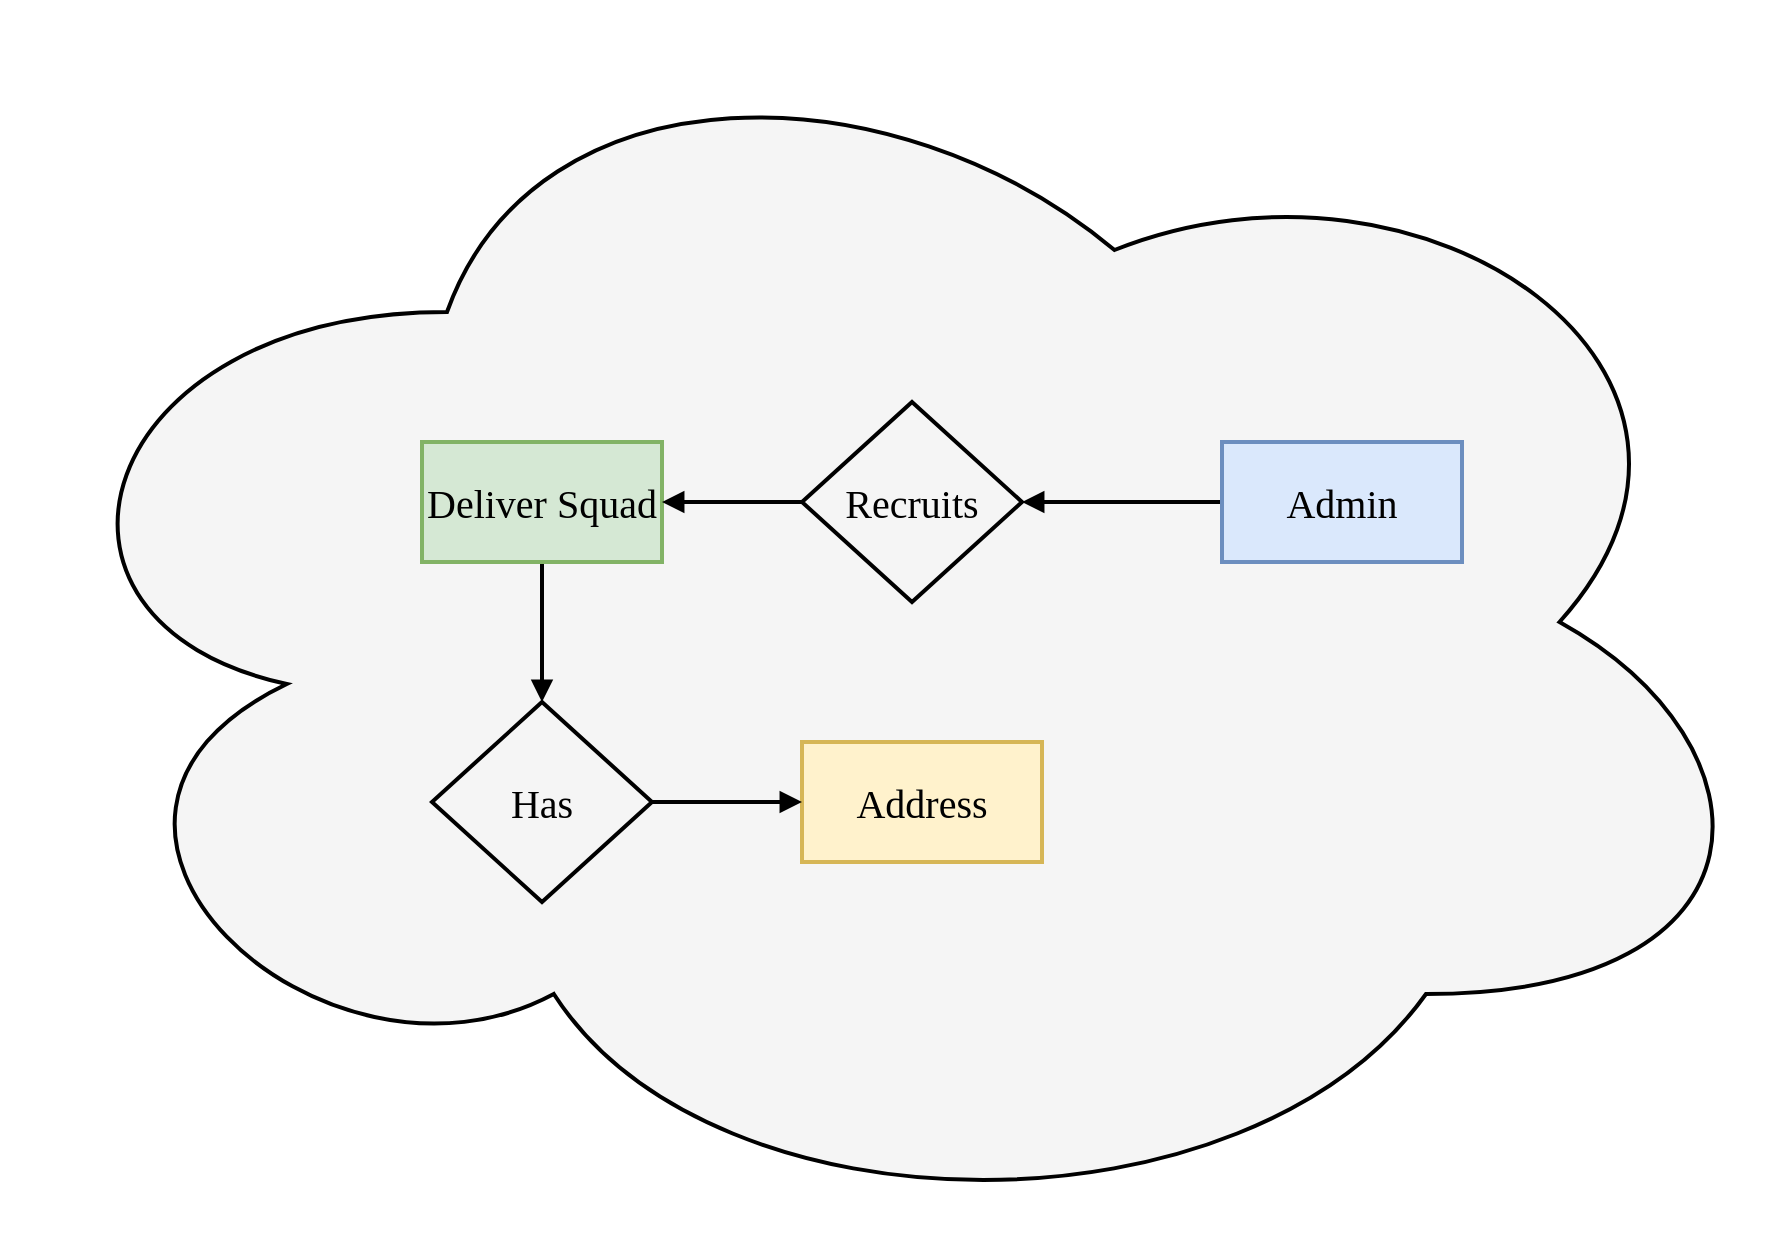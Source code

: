 <mxfile>
    <diagram id="R2lEEEUBdFMjLlhIrx00" name="Page-1">
        <mxGraphModel dx="3630" dy="3830" grid="1" gridSize="10" guides="1" tooltips="1" connect="1" arrows="1" fold="1" page="1" pageScale="1" pageWidth="850" pageHeight="1100" math="0" shadow="0" extFonts="Permanent Marker^https://fonts.googleapis.com/css?family=Permanent+Marker">
            <root>
                <mxCell id="0"/>
                <mxCell id="1" parent="0"/>
                <mxCell id="125" value="" style="ellipse;shape=cloud;whiteSpace=wrap;html=1;fillColor=#f5f5f5;fontColor=#CC0066;strokeColor=#000000;strokeWidth=2;labelPosition=center;verticalLabelPosition=top;align=center;verticalAlign=bottom;fontSize=20;" parent="1" vertex="1">
                    <mxGeometry x="-560" y="-30" width="890" height="620" as="geometry"/>
                </mxCell>
                <mxCell id="126" style="edgeStyle=none;html=1;exitX=0.5;exitY=1;exitDx=0;exitDy=0;entryX=0.5;entryY=0;entryDx=0;entryDy=0;strokeWidth=2;endArrow=block;endFill=1;" parent="1" source="127" target="134" edge="1">
                    <mxGeometry relative="1" as="geometry"/>
                </mxCell>
                <mxCell id="127" value="Deliver Squad" style="rounded=0;whiteSpace=wrap;html=1;labelBackgroundColor=none;labelBorderColor=none;spacing=0;fontSize=20;fillColor=#d5e8d4;strokeColor=#82b366;sketch=0;glass=0;fontFamily=Verdana;strokeWidth=2;" parent="1" vertex="1">
                    <mxGeometry x="-350" y="190" width="120" height="60" as="geometry"/>
                </mxCell>
                <mxCell id="128" value="Address" style="rounded=0;whiteSpace=wrap;html=1;labelBackgroundColor=none;labelBorderColor=none;spacing=0;fontSize=20;fillColor=#fff2cc;strokeColor=#d6b656;sketch=0;glass=0;fontFamily=Verdana;strokeWidth=2;" parent="1" vertex="1">
                    <mxGeometry x="-160" y="340" width="120" height="60" as="geometry"/>
                </mxCell>
                <mxCell id="129" style="edgeStyle=none;html=1;exitX=0;exitY=0.5;exitDx=0;exitDy=0;entryX=1;entryY=0.5;entryDx=0;entryDy=0;strokeWidth=2;endArrow=block;endFill=1;" parent="1" source="130" target="132" edge="1">
                    <mxGeometry relative="1" as="geometry"/>
                </mxCell>
                <mxCell id="130" value="Admin" style="rounded=0;whiteSpace=wrap;html=1;labelBackgroundColor=none;labelBorderColor=none;spacing=0;fontSize=20;fillColor=#dae8fc;strokeColor=#6c8ebf;sketch=0;glass=0;fontFamily=Verdana;strokeWidth=2;" parent="1" vertex="1">
                    <mxGeometry x="50" y="190" width="120" height="60" as="geometry"/>
                </mxCell>
                <mxCell id="131" style="edgeStyle=none;html=1;exitX=0;exitY=0.5;exitDx=0;exitDy=0;entryX=1;entryY=0.5;entryDx=0;entryDy=0;strokeWidth=2;endArrow=block;endFill=1;" parent="1" source="132" target="127" edge="1">
                    <mxGeometry relative="1" as="geometry"/>
                </mxCell>
                <mxCell id="132" value="Recruits" style="rhombus;whiteSpace=wrap;html=1;fontSize=20;fillColor=none;strokeWidth=2;strokeColor=#000000;fontFamily=Verdana;" parent="1" vertex="1">
                    <mxGeometry x="-160" y="170" width="110" height="100" as="geometry"/>
                </mxCell>
                <mxCell id="133" style="edgeStyle=none;html=1;exitX=1;exitY=0.5;exitDx=0;exitDy=0;strokeWidth=2;endArrow=block;endFill=1;" parent="1" source="134" target="128" edge="1">
                    <mxGeometry relative="1" as="geometry"/>
                </mxCell>
                <mxCell id="134" value="Has" style="rhombus;whiteSpace=wrap;html=1;fontSize=20;fillColor=none;strokeWidth=2;strokeColor=#000000;fontFamily=Verdana;" parent="1" vertex="1">
                    <mxGeometry x="-345" y="320" width="110" height="100" as="geometry"/>
                </mxCell>
            </root>
        </mxGraphModel>
    </diagram>
</mxfile>